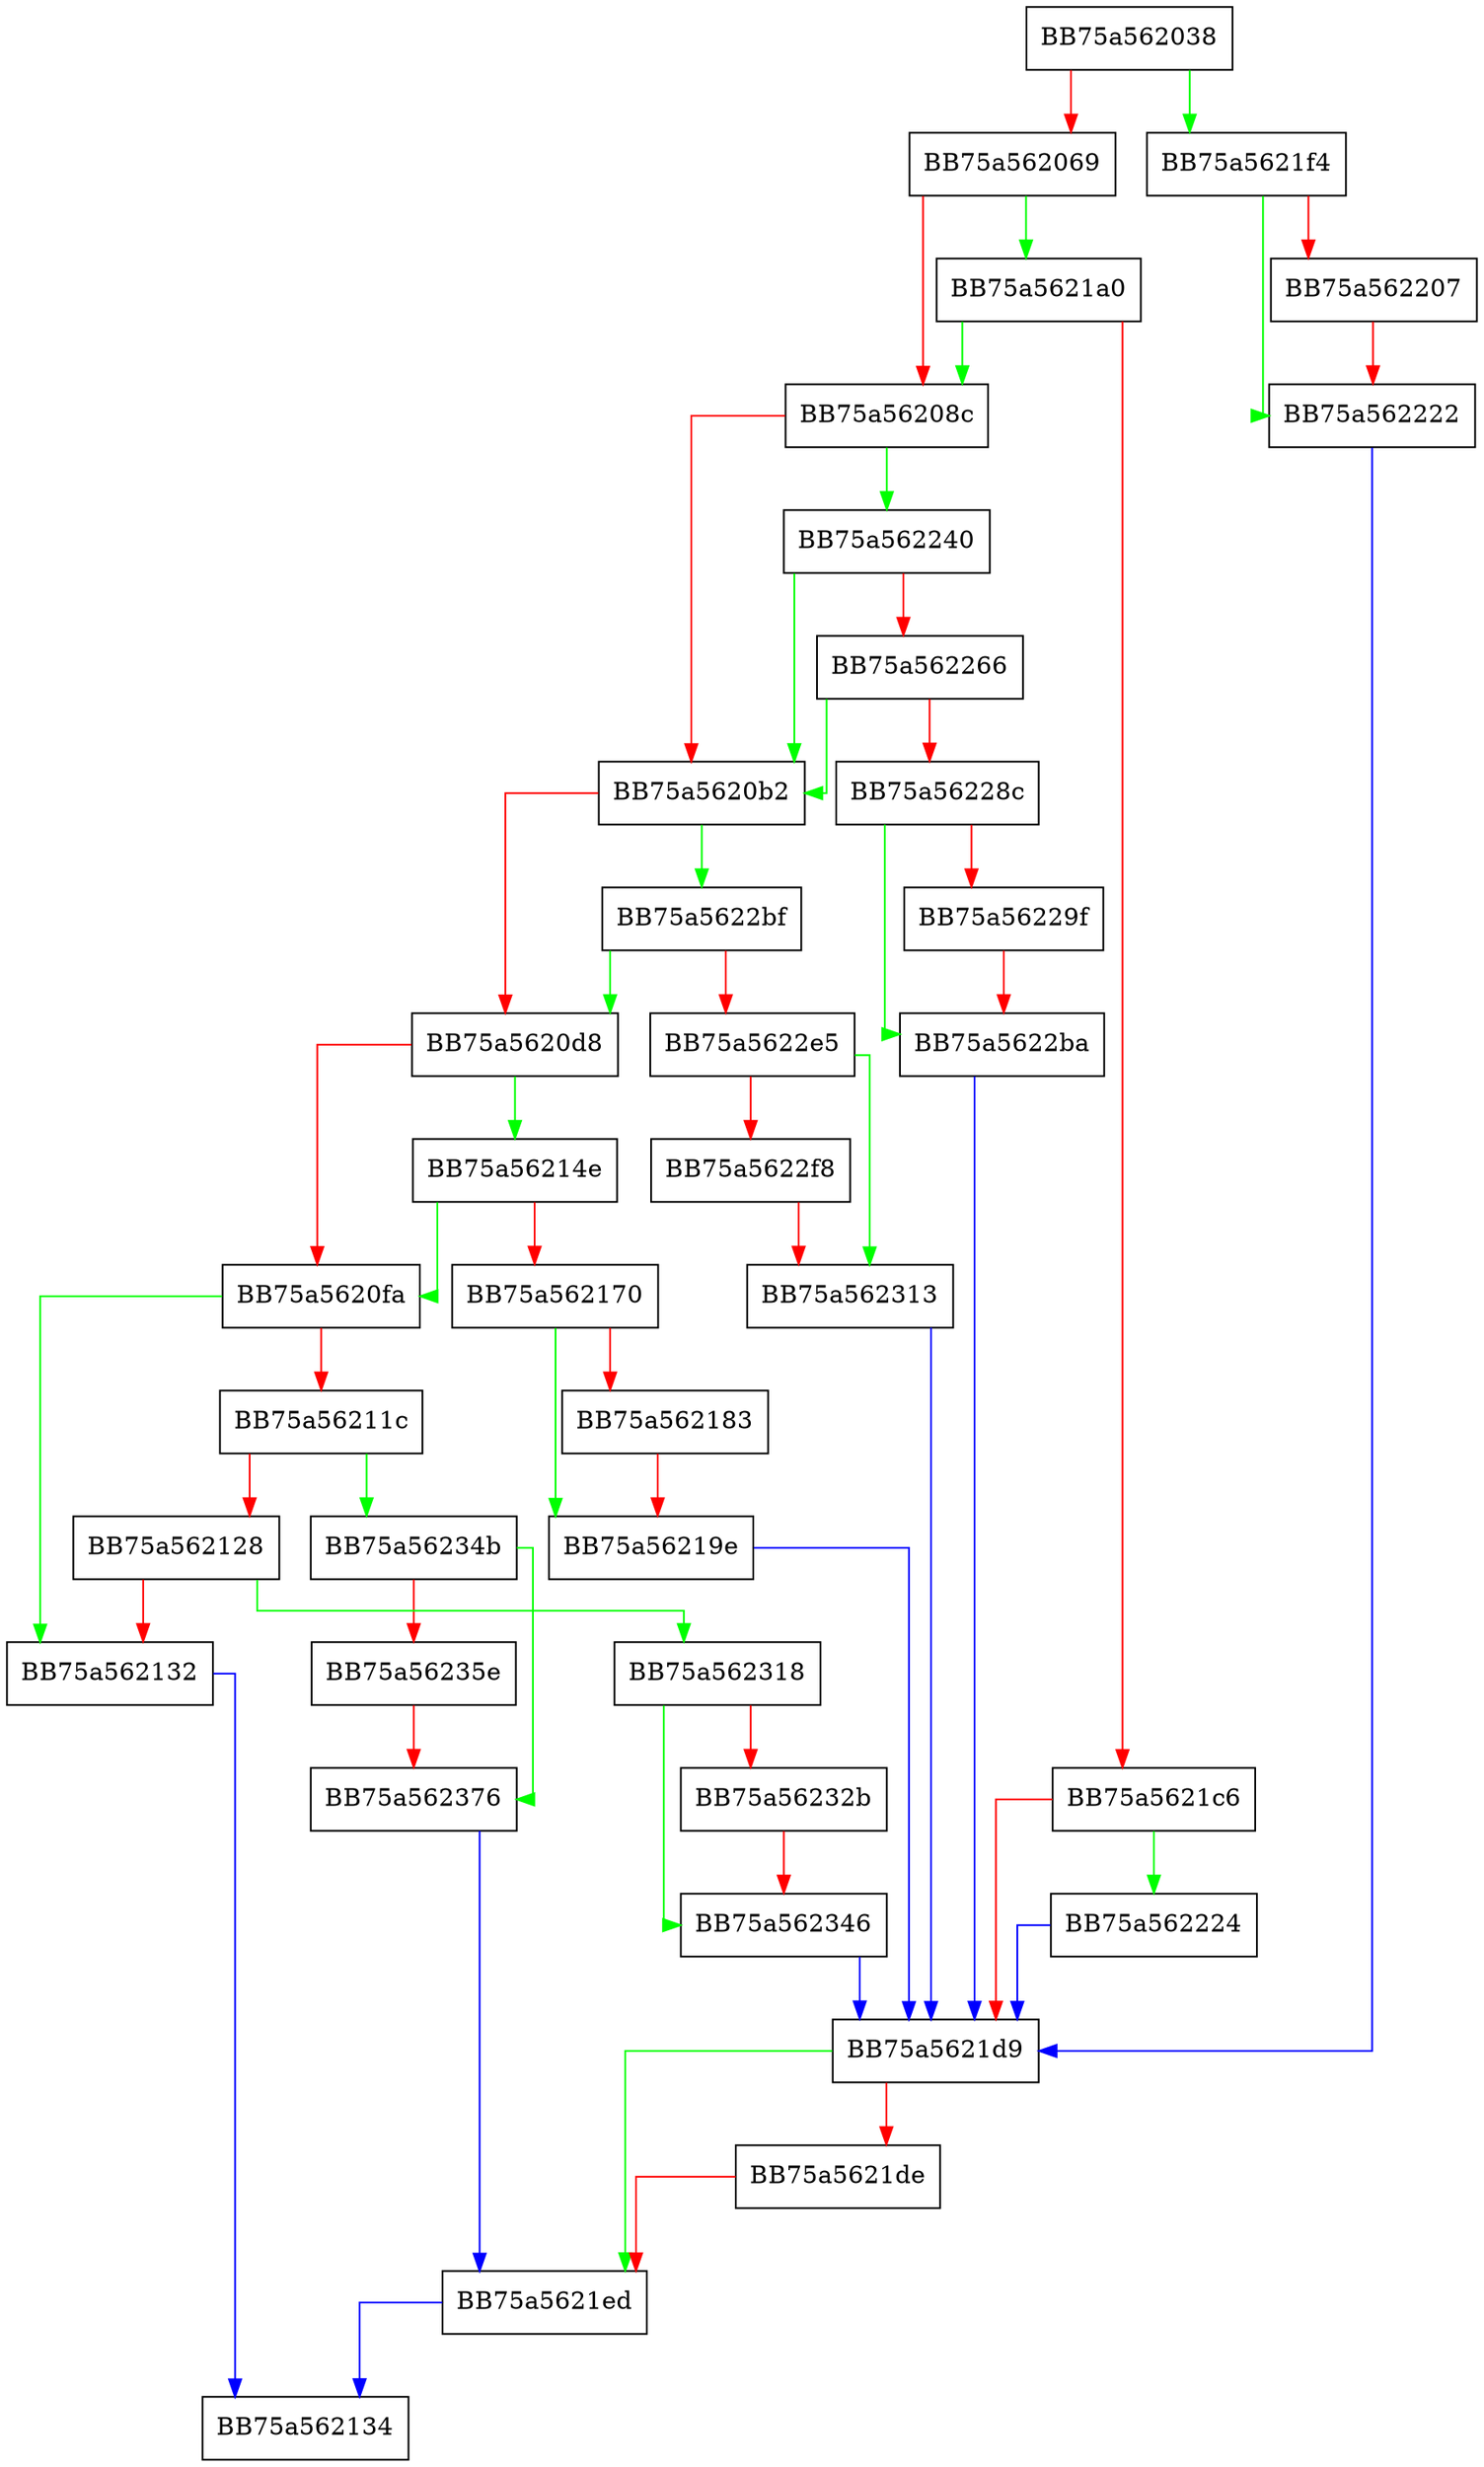 digraph ValidateOpenFileOptions {
  node [shape="box"];
  graph [splines=ortho];
  BB75a562038 -> BB75a5621f4 [color="green"];
  BB75a562038 -> BB75a562069 [color="red"];
  BB75a562069 -> BB75a5621a0 [color="green"];
  BB75a562069 -> BB75a56208c [color="red"];
  BB75a56208c -> BB75a562240 [color="green"];
  BB75a56208c -> BB75a5620b2 [color="red"];
  BB75a5620b2 -> BB75a5622bf [color="green"];
  BB75a5620b2 -> BB75a5620d8 [color="red"];
  BB75a5620d8 -> BB75a56214e [color="green"];
  BB75a5620d8 -> BB75a5620fa [color="red"];
  BB75a5620fa -> BB75a562132 [color="green"];
  BB75a5620fa -> BB75a56211c [color="red"];
  BB75a56211c -> BB75a56234b [color="green"];
  BB75a56211c -> BB75a562128 [color="red"];
  BB75a562128 -> BB75a562318 [color="green"];
  BB75a562128 -> BB75a562132 [color="red"];
  BB75a562132 -> BB75a562134 [color="blue"];
  BB75a56214e -> BB75a5620fa [color="green"];
  BB75a56214e -> BB75a562170 [color="red"];
  BB75a562170 -> BB75a56219e [color="green"];
  BB75a562170 -> BB75a562183 [color="red"];
  BB75a562183 -> BB75a56219e [color="red"];
  BB75a56219e -> BB75a5621d9 [color="blue"];
  BB75a5621a0 -> BB75a56208c [color="green"];
  BB75a5621a0 -> BB75a5621c6 [color="red"];
  BB75a5621c6 -> BB75a562224 [color="green"];
  BB75a5621c6 -> BB75a5621d9 [color="red"];
  BB75a5621d9 -> BB75a5621ed [color="green"];
  BB75a5621d9 -> BB75a5621de [color="red"];
  BB75a5621de -> BB75a5621ed [color="red"];
  BB75a5621ed -> BB75a562134 [color="blue"];
  BB75a5621f4 -> BB75a562222 [color="green"];
  BB75a5621f4 -> BB75a562207 [color="red"];
  BB75a562207 -> BB75a562222 [color="red"];
  BB75a562222 -> BB75a5621d9 [color="blue"];
  BB75a562224 -> BB75a5621d9 [color="blue"];
  BB75a562240 -> BB75a5620b2 [color="green"];
  BB75a562240 -> BB75a562266 [color="red"];
  BB75a562266 -> BB75a5620b2 [color="green"];
  BB75a562266 -> BB75a56228c [color="red"];
  BB75a56228c -> BB75a5622ba [color="green"];
  BB75a56228c -> BB75a56229f [color="red"];
  BB75a56229f -> BB75a5622ba [color="red"];
  BB75a5622ba -> BB75a5621d9 [color="blue"];
  BB75a5622bf -> BB75a5620d8 [color="green"];
  BB75a5622bf -> BB75a5622e5 [color="red"];
  BB75a5622e5 -> BB75a562313 [color="green"];
  BB75a5622e5 -> BB75a5622f8 [color="red"];
  BB75a5622f8 -> BB75a562313 [color="red"];
  BB75a562313 -> BB75a5621d9 [color="blue"];
  BB75a562318 -> BB75a562346 [color="green"];
  BB75a562318 -> BB75a56232b [color="red"];
  BB75a56232b -> BB75a562346 [color="red"];
  BB75a562346 -> BB75a5621d9 [color="blue"];
  BB75a56234b -> BB75a562376 [color="green"];
  BB75a56234b -> BB75a56235e [color="red"];
  BB75a56235e -> BB75a562376 [color="red"];
  BB75a562376 -> BB75a5621ed [color="blue"];
}